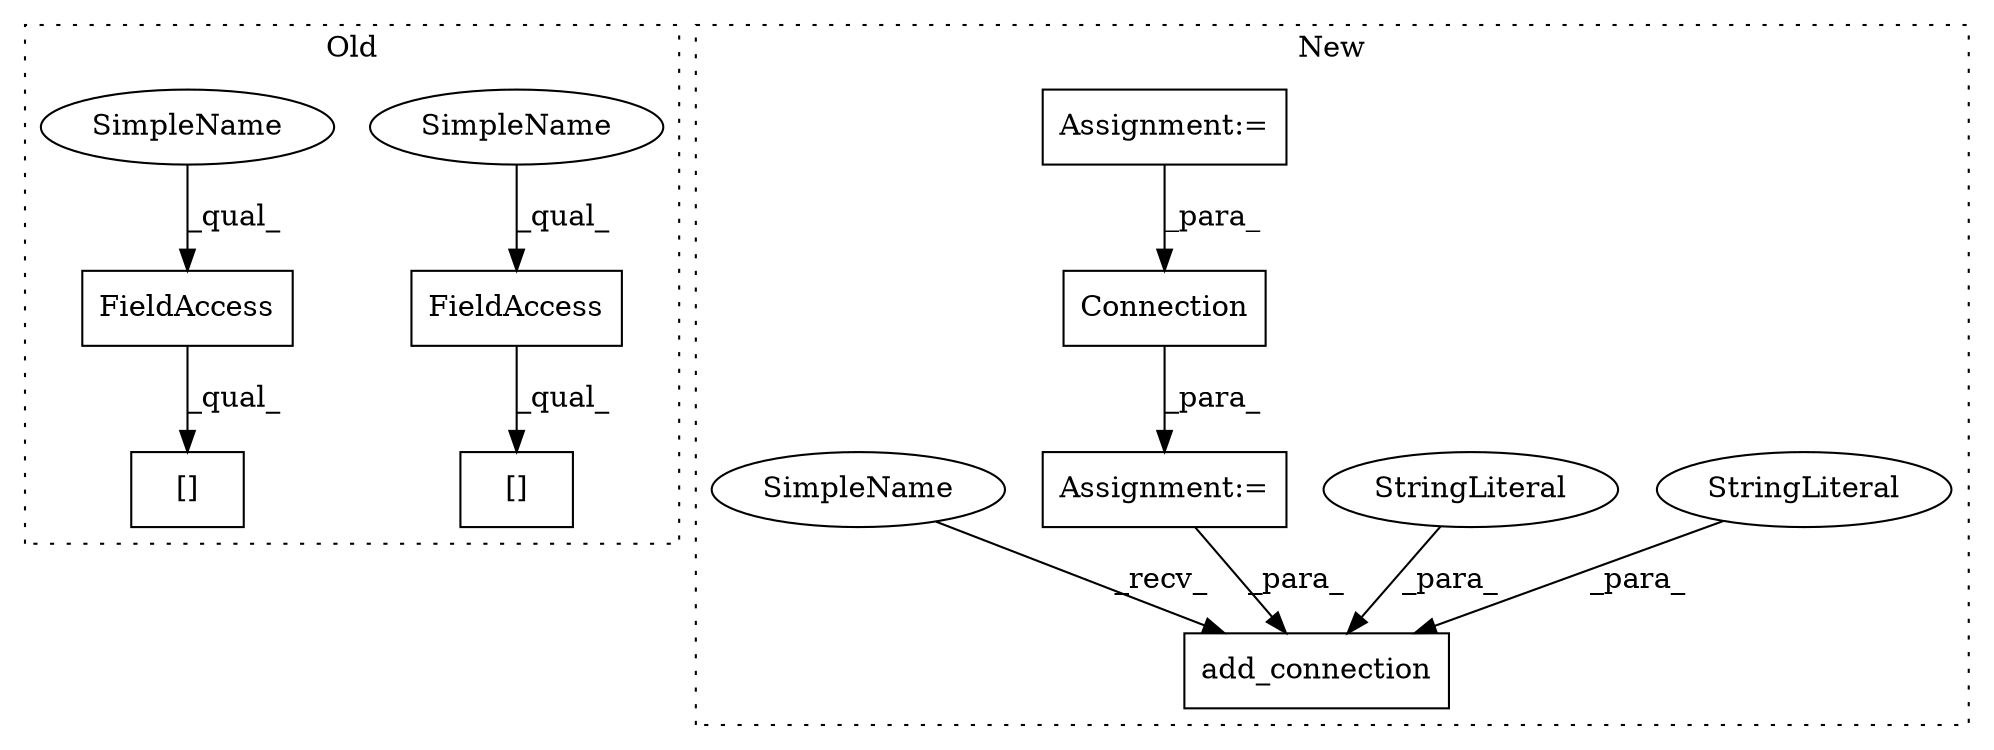 digraph G {
subgraph cluster0 {
1 [label="[]" a="2" s="2046,2062" l="12,1" shape="box"];
8 [label="FieldAccess" a="22" s="2046" l="11" shape="box"];
9 [label="FieldAccess" a="22" s="2231" l="11" shape="box"];
10 [label="[]" a="2" s="2231,2247" l="12,1" shape="box"];
11 [label="SimpleName" a="42" s="2046" l="4" shape="ellipse"];
12 [label="SimpleName" a="42" s="2231" l="4" shape="ellipse"];
label = "Old";
style="dotted";
}
subgraph cluster1 {
2 [label="Connection" a="32" s="1964,2024" l="11,1" shape="box"];
3 [label="add_connection" a="32" s="2437,2475" l="15,1" shape="box"];
4 [label="StringLiteral" a="45" s="2467" l="3" shape="ellipse"];
5 [label="StringLiteral" a="45" s="2471" l="4" shape="ellipse"];
6 [label="Assignment:=" a="7" s="1717" l="1" shape="box"];
7 [label="Assignment:=" a="7" s="1963" l="1" shape="box"];
13 [label="SimpleName" a="42" s="2432" l="4" shape="ellipse"];
label = "New";
style="dotted";
}
2 -> 7 [label="_para_"];
4 -> 3 [label="_para_"];
5 -> 3 [label="_para_"];
6 -> 2 [label="_para_"];
7 -> 3 [label="_para_"];
8 -> 1 [label="_qual_"];
9 -> 10 [label="_qual_"];
11 -> 8 [label="_qual_"];
12 -> 9 [label="_qual_"];
13 -> 3 [label="_recv_"];
}